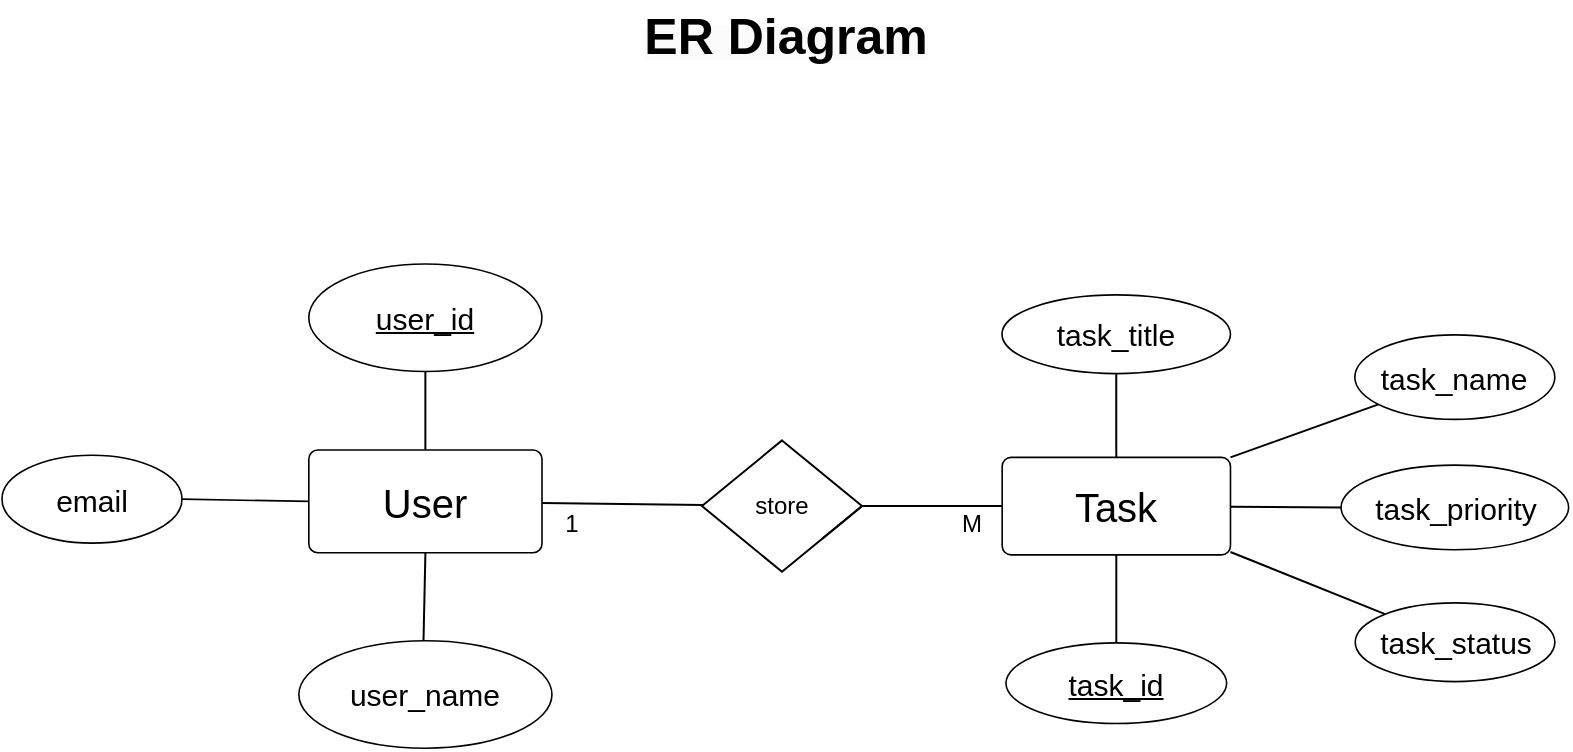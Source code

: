 <mxfile version="20.8.16" type="device"><diagram id="-BN_7LUG4T6Abna9i6XI" name="Page-1"><mxGraphModel dx="1750" dy="1035" grid="1" gridSize="10" guides="1" tooltips="1" connect="1" arrows="1" fold="1" page="1" pageScale="1" pageWidth="1169" pageHeight="827" math="0" shadow="0"><root><mxCell id="0"/><mxCell id="1" parent="0"/><mxCell id="kgj3FkKOqt10v1jaXA3t-1" value="&lt;span style=&quot;border-color: var(--border-color); color: rgb(0, 0, 0); font-family: Helvetica; font-style: normal; font-variant-ligatures: normal; font-variant-caps: normal; letter-spacing: normal; orphans: 2; text-align: center; text-indent: 0px; text-transform: none; widows: 2; word-spacing: 0px; -webkit-text-stroke-width: 0px; background-color: rgb(251, 251, 251); text-decoration-thickness: initial; text-decoration-style: initial; text-decoration-color: initial;&quot;&gt;&lt;font style=&quot;border-color: var(--border-color); font-size: 25px;&quot;&gt;ER Diagram&lt;/font&gt;&lt;/span&gt;" style="text;html=1;strokeColor=none;fillColor=none;align=center;verticalAlign=middle;whiteSpace=wrap;rounded=0;fontSize=16;fontStyle=1;container=0;" parent="1" vertex="1"><mxGeometry x="479.65" y="160" width="210" height="33.66" as="geometry"/></mxCell><mxCell id="kZVliI1cklTJXbAtzGtd-16" value="" style="group" parent="1" vertex="1" connectable="0"><mxGeometry x="193" y="292" width="783.3" height="242.1" as="geometry"/></mxCell><mxCell id="dcc39crQ6cBq4ddBzSRx-82" value="User" style="html=1;overflow=block;blockSpacing=1;whiteSpace=wrap;fontSize=20;align=center;spacing=9;strokeOpacity=100;rounded=1;absoluteArcSize=1;arcSize=9;strokeWidth=0.8;lucidId=8ZxwCzNrDmck;labelBackgroundColor=none;container=0;" parent="kZVliI1cklTJXbAtzGtd-16" vertex="1"><mxGeometry x="153.41" y="92.99" width="116.59" height="51.37" as="geometry"/></mxCell><mxCell id="kZVliI1cklTJXbAtzGtd-4" style="edgeStyle=none;rounded=0;orthogonalLoop=1;jettySize=auto;html=1;entryX=0.5;entryY=1;entryDx=0;entryDy=0;endArrow=none;endFill=0;" parent="kZVliI1cklTJXbAtzGtd-16" source="dcc39crQ6cBq4ddBzSRx-84" target="dcc39crQ6cBq4ddBzSRx-82" edge="1"><mxGeometry relative="1" as="geometry"/></mxCell><mxCell id="dcc39crQ6cBq4ddBzSRx-84" value="user_name" style="html=1;overflow=block;blockSpacing=1;whiteSpace=wrap;ellipse;fontSize=15;spacing=3.8;strokeOpacity=100;rounded=1;absoluteArcSize=1;arcSize=9;strokeWidth=0.8;lucidId=g4xwSO9Ja.1K;labelBackgroundColor=none;container=0;" parent="kZVliI1cklTJXbAtzGtd-16" vertex="1"><mxGeometry x="148.43" y="188.36" width="126.55" height="53.74" as="geometry"/></mxCell><mxCell id="kZVliI1cklTJXbAtzGtd-3" style="rounded=0;orthogonalLoop=1;jettySize=auto;html=1;entryX=0.5;entryY=0;entryDx=0;entryDy=0;endArrow=none;endFill=0;" parent="kZVliI1cklTJXbAtzGtd-16" source="dcc39crQ6cBq4ddBzSRx-86" target="dcc39crQ6cBq4ddBzSRx-82" edge="1"><mxGeometry relative="1" as="geometry"/></mxCell><mxCell id="dcc39crQ6cBq4ddBzSRx-86" value="&lt;u&gt;user_id&lt;/u&gt;" style="html=1;overflow=block;blockSpacing=1;whiteSpace=wrap;ellipse;fontSize=15;spacing=3.8;strokeOpacity=100;rounded=1;absoluteArcSize=1;arcSize=9;strokeWidth=0.8;lucidId=h5xwA6jsWH1J;labelBackgroundColor=none;container=0;" parent="kZVliI1cklTJXbAtzGtd-16" vertex="1"><mxGeometry x="153.41" width="116.55" height="53.74" as="geometry"/></mxCell><mxCell id="dcc39crQ6cBq4ddBzSRx-87" value="" style="html=1;jettySize=18;whiteSpace=wrap;fontSize=13;strokeOpacity=100;strokeWidth=0.8;rounded=1;startArrow=none;endArrow=none;endFill=0;exitX=0;exitY=0.5;entryX=1;entryY=0.5;lucidId=R_xwzowwBV3D;labelBackgroundColor=none;fontColor=default;exitDx=0;exitDy=0;entryDx=0;entryDy=0;" parent="kZVliI1cklTJXbAtzGtd-16" source="dcc39crQ6cBq4ddBzSRx-82" target="dcc39crQ6cBq4ddBzSRx-88" edge="1"><mxGeometry width="100" height="100" relative="1" as="geometry"><Array as="points"/></mxGeometry></mxCell><mxCell id="dcc39crQ6cBq4ddBzSRx-88" value="email" style="html=1;overflow=block;blockSpacing=1;whiteSpace=wrap;ellipse;fontSize=15;spacing=3.8;strokeOpacity=100;rounded=1;absoluteArcSize=1;arcSize=9;strokeWidth=0.8;lucidId=R_xwfcmMtspJ;labelBackgroundColor=none;container=0;" parent="kZVliI1cklTJXbAtzGtd-16" vertex="1"><mxGeometry y="95.6" width="90" height="43.94" as="geometry"/></mxCell><mxCell id="tS4qKGvQn1_6xQs23jeA-41" value="&lt;u style=&quot;border-color: var(--border-color);&quot;&gt;task_id&lt;/u&gt;" style="html=1;overflow=block;blockSpacing=1;whiteSpace=wrap;ellipse;fontSize=15;spacing=3.8;strokeOpacity=100;rounded=1;absoluteArcSize=1;arcSize=9;strokeWidth=0.8;lucidId=Gcyww3tJRibt;labelBackgroundColor=none;container=0;" parent="kZVliI1cklTJXbAtzGtd-16" vertex="1"><mxGeometry x="501.99" y="189.43" width="110.33" height="40.3" as="geometry"/></mxCell><mxCell id="kZVliI1cklTJXbAtzGtd-6" style="edgeStyle=none;rounded=0;orthogonalLoop=1;jettySize=auto;html=1;entryX=0.5;entryY=0;entryDx=0;entryDy=0;endArrow=none;endFill=0;" parent="kZVliI1cklTJXbAtzGtd-16" source="tS4qKGvQn1_6xQs23jeA-42" target="tS4qKGvQn1_6xQs23jeA-41" edge="1"><mxGeometry relative="1" as="geometry"/></mxCell><mxCell id="tS4qKGvQn1_6xQs23jeA-42" value="Task" style="html=1;overflow=block;blockSpacing=1;whiteSpace=wrap;fontSize=20;align=center;spacing=9;strokeOpacity=100;rounded=1;absoluteArcSize=1;arcSize=9;strokeWidth=0.8;lucidId=8ZxwCzNrDmck;labelBackgroundColor=none;container=0;" parent="kZVliI1cklTJXbAtzGtd-16" vertex="1"><mxGeometry x="500.08" y="96.67" width="114.16" height="48.76" as="geometry"/></mxCell><mxCell id="tS4qKGvQn1_6xQs23jeA-43" value="task_title" style="html=1;overflow=block;blockSpacing=1;whiteSpace=wrap;ellipse;fontSize=15;spacing=3.8;strokeOpacity=100;rounded=1;absoluteArcSize=1;arcSize=9;strokeWidth=0.8;lucidId=h5xwA6jsWH1J;labelBackgroundColor=none;container=0;" parent="kZVliI1cklTJXbAtzGtd-16" vertex="1"><mxGeometry x="500" y="15.43" width="114.24" height="39.38" as="geometry"/></mxCell><mxCell id="kZVliI1cklTJXbAtzGtd-5" style="edgeStyle=none;rounded=0;orthogonalLoop=1;jettySize=auto;html=1;endArrow=none;endFill=0;" parent="kZVliI1cklTJXbAtzGtd-16" source="tS4qKGvQn1_6xQs23jeA-42" target="tS4qKGvQn1_6xQs23jeA-43" edge="1"><mxGeometry relative="1" as="geometry"/></mxCell><mxCell id="kZVliI1cklTJXbAtzGtd-9" value="" style="edgeStyle=none;rounded=0;orthogonalLoop=1;jettySize=auto;html=1;endArrow=none;endFill=0;entryX=1;entryY=0;entryDx=0;entryDy=0;" parent="kZVliI1cklTJXbAtzGtd-16" source="tS4qKGvQn1_6xQs23jeA-49" target="tS4qKGvQn1_6xQs23jeA-42" edge="1"><mxGeometry relative="1" as="geometry"/></mxCell><mxCell id="tS4qKGvQn1_6xQs23jeA-49" value="task_name" style="html=1;overflow=block;blockSpacing=1;whiteSpace=wrap;ellipse;fontSize=15;spacing=3.8;strokeOpacity=100;rounded=1;absoluteArcSize=1;arcSize=9;strokeWidth=0.8;lucidId=h5xwA6jsWH1J;labelBackgroundColor=none;container=0;" parent="kZVliI1cklTJXbAtzGtd-16" vertex="1"><mxGeometry x="676.42" y="35.43" width="100" height="42.28" as="geometry"/></mxCell><mxCell id="kZVliI1cklTJXbAtzGtd-8" value="" style="edgeStyle=none;rounded=0;orthogonalLoop=1;jettySize=auto;html=1;endArrow=none;endFill=0;" parent="kZVliI1cklTJXbAtzGtd-16" source="tS4qKGvQn1_6xQs23jeA-50" target="tS4qKGvQn1_6xQs23jeA-42" edge="1"><mxGeometry relative="1" as="geometry"/></mxCell><mxCell id="tS4qKGvQn1_6xQs23jeA-50" value="task_status" style="html=1;overflow=block;blockSpacing=1;whiteSpace=wrap;ellipse;fontSize=15;spacing=3.8;strokeOpacity=100;rounded=1;absoluteArcSize=1;arcSize=9;strokeWidth=0.8;lucidId=h5xwA6jsWH1J;labelBackgroundColor=none;container=0;" parent="kZVliI1cklTJXbAtzGtd-16" vertex="1"><mxGeometry x="676.62" y="169.43" width="99.8" height="39.38" as="geometry"/></mxCell><mxCell id="kZVliI1cklTJXbAtzGtd-2" value="task_priority" style="html=1;overflow=block;blockSpacing=1;whiteSpace=wrap;ellipse;fontSize=15;spacing=3.8;strokeOpacity=100;rounded=1;absoluteArcSize=1;arcSize=9;strokeWidth=0.8;lucidId=h5xwA6jsWH1J;labelBackgroundColor=none;container=0;" parent="kZVliI1cklTJXbAtzGtd-16" vertex="1"><mxGeometry x="669.53" y="100.58" width="113.77" height="42.28" as="geometry"/></mxCell><mxCell id="kZVliI1cklTJXbAtzGtd-7" style="edgeStyle=none;rounded=0;orthogonalLoop=1;jettySize=auto;html=1;entryX=0;entryY=0.5;entryDx=0;entryDy=0;endArrow=none;endFill=0;" parent="kZVliI1cklTJXbAtzGtd-16" source="tS4qKGvQn1_6xQs23jeA-42" target="kZVliI1cklTJXbAtzGtd-2" edge="1"><mxGeometry relative="1" as="geometry"/></mxCell><mxCell id="kZVliI1cklTJXbAtzGtd-12" value="" style="edgeStyle=none;rounded=0;orthogonalLoop=1;jettySize=auto;html=1;endArrow=none;endFill=0;" parent="kZVliI1cklTJXbAtzGtd-16" source="kZVliI1cklTJXbAtzGtd-10" target="tS4qKGvQn1_6xQs23jeA-42" edge="1"><mxGeometry relative="1" as="geometry"/></mxCell><mxCell id="kZVliI1cklTJXbAtzGtd-13" value="" style="edgeStyle=none;rounded=0;orthogonalLoop=1;jettySize=auto;html=1;endArrow=none;endFill=0;" parent="kZVliI1cklTJXbAtzGtd-16" source="kZVliI1cklTJXbAtzGtd-10" target="dcc39crQ6cBq4ddBzSRx-82" edge="1"><mxGeometry relative="1" as="geometry"/></mxCell><mxCell id="kZVliI1cklTJXbAtzGtd-10" value="store" style="rhombus;whiteSpace=wrap;html=1;" parent="kZVliI1cklTJXbAtzGtd-16" vertex="1"><mxGeometry x="350" y="88.2" width="80" height="65.69" as="geometry"/></mxCell><mxCell id="kZVliI1cklTJXbAtzGtd-11" style="edgeStyle=none;rounded=0;orthogonalLoop=1;jettySize=auto;html=1;exitX=1;exitY=1;exitDx=0;exitDy=0;entryX=1;entryY=0.5;entryDx=0;entryDy=0;endArrow=none;endFill=0;" parent="kZVliI1cklTJXbAtzGtd-16" source="kZVliI1cklTJXbAtzGtd-10" target="kZVliI1cklTJXbAtzGtd-10" edge="1"><mxGeometry relative="1" as="geometry"/></mxCell><mxCell id="kZVliI1cklTJXbAtzGtd-14" value="1" style="text;html=1;strokeColor=none;fillColor=none;align=center;verticalAlign=middle;whiteSpace=wrap;rounded=0;" parent="kZVliI1cklTJXbAtzGtd-16" vertex="1"><mxGeometry x="270" y="115.43" width="30" height="30" as="geometry"/></mxCell><mxCell id="kZVliI1cklTJXbAtzGtd-15" value="M" style="text;html=1;strokeColor=none;fillColor=none;align=center;verticalAlign=middle;whiteSpace=wrap;rounded=0;" parent="kZVliI1cklTJXbAtzGtd-16" vertex="1"><mxGeometry x="470" y="115.43" width="30" height="30" as="geometry"/></mxCell></root></mxGraphModel></diagram></mxfile>
